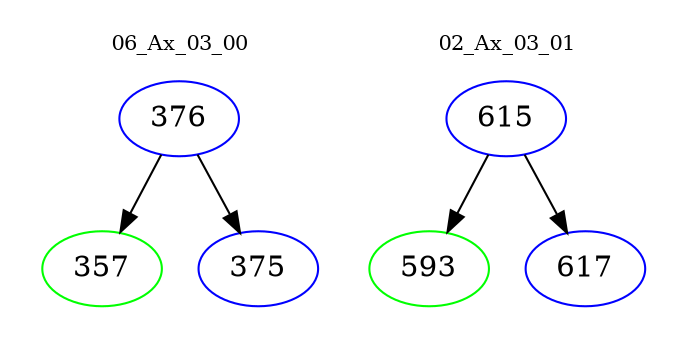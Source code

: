 digraph{
subgraph cluster_0 {
color = white
label = "06_Ax_03_00";
fontsize=10;
T0_376 [label="376", color="blue"]
T0_376 -> T0_357 [color="black"]
T0_357 [label="357", color="green"]
T0_376 -> T0_375 [color="black"]
T0_375 [label="375", color="blue"]
}
subgraph cluster_1 {
color = white
label = "02_Ax_03_01";
fontsize=10;
T1_615 [label="615", color="blue"]
T1_615 -> T1_593 [color="black"]
T1_593 [label="593", color="green"]
T1_615 -> T1_617 [color="black"]
T1_617 [label="617", color="blue"]
}
}
